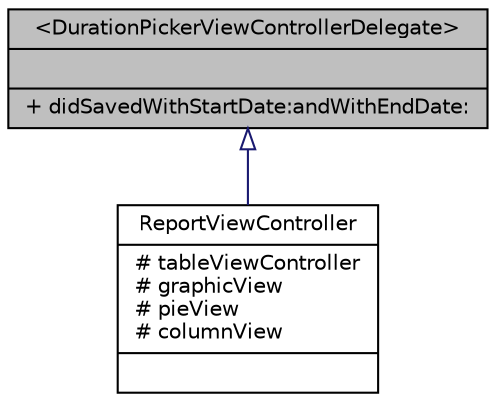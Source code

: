 digraph G
{
  edge [fontname="Helvetica",fontsize="10",labelfontname="Helvetica",labelfontsize="10"];
  node [fontname="Helvetica",fontsize="10",shape=record];
  Node1 [label="{\<DurationPickerViewControllerDelegate\>\n||+ didSavedWithStartDate:andWithEndDate:\l}",height=0.2,width=0.4,color="black", fillcolor="grey75", style="filled" fontcolor="black"];
  Node1 -> Node2 [dir=back,color="midnightblue",fontsize="10",style="solid",arrowtail="empty",fontname="Helvetica"];
  Node2 [label="{ReportViewController\n|# tableViewController\l# graphicView\l# pieView\l# columnView\l|}",height=0.2,width=0.4,color="black", fillcolor="white", style="filled",URL="$interface_report_view_controller.html",tooltip="template yet empty"];
}
